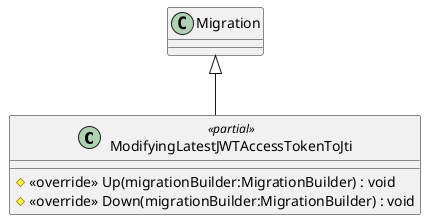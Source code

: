 @startuml
class ModifyingLatestJWTAccessTokenToJti <<partial>> {
    # <<override>> Up(migrationBuilder:MigrationBuilder) : void
    # <<override>> Down(migrationBuilder:MigrationBuilder) : void
}
Migration <|-- ModifyingLatestJWTAccessTokenToJti
@enduml
